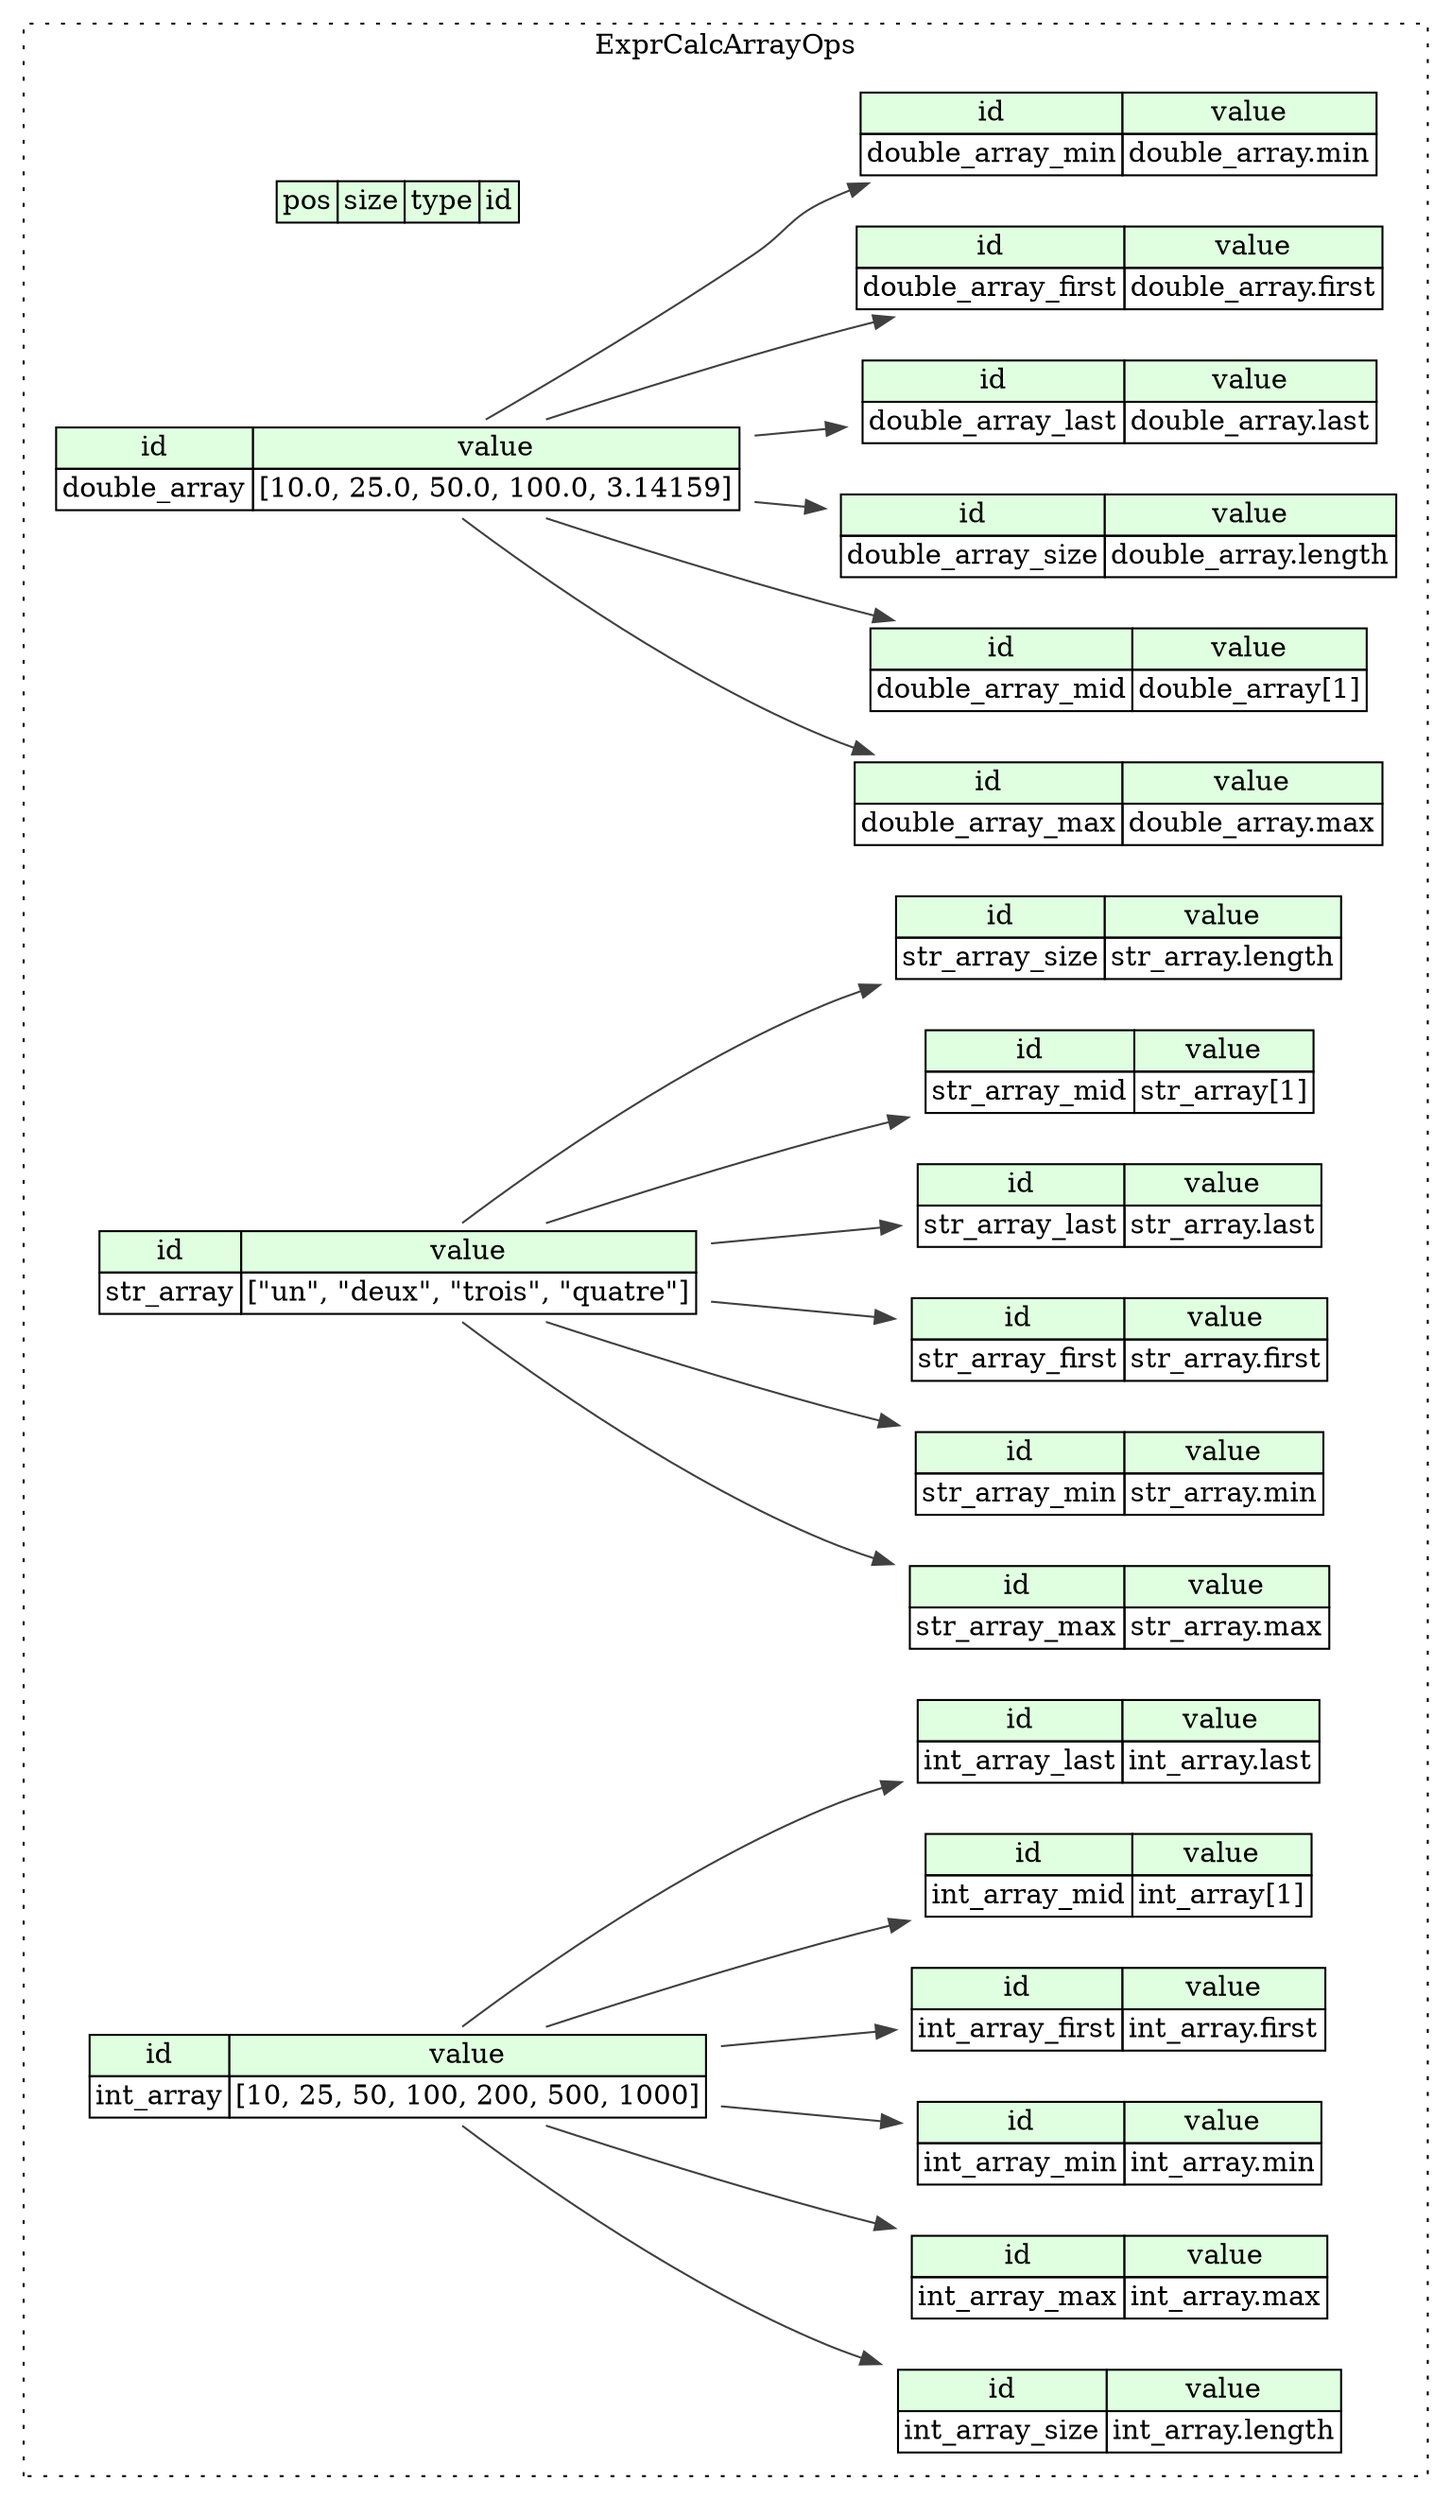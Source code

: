 digraph {
	rankdir=LR;
	node [shape=plaintext];
	subgraph cluster__expr_calc_array_ops {
		label="ExprCalcArrayOps";
		graph[style=dotted];

		expr_calc_array_ops__seq [label=<<TABLE BORDER="0" CELLBORDER="1" CELLSPACING="0">
			<TR><TD BGCOLOR="#E0FFE0">pos</TD><TD BGCOLOR="#E0FFE0">size</TD><TD BGCOLOR="#E0FFE0">type</TD><TD BGCOLOR="#E0FFE0">id</TD></TR>
		</TABLE>>];
		expr_calc_array_ops__inst__double_array [label=<<TABLE BORDER="0" CELLBORDER="1" CELLSPACING="0">
			<TR><TD BGCOLOR="#E0FFE0">id</TD><TD BGCOLOR="#E0FFE0">value</TD></TR>
			<TR><TD>double_array</TD><TD>[10.0, 25.0, 50.0, 100.0, 3.14159]</TD></TR>
		</TABLE>>];
		expr_calc_array_ops__inst__int_array_size [label=<<TABLE BORDER="0" CELLBORDER="1" CELLSPACING="0">
			<TR><TD BGCOLOR="#E0FFE0">id</TD><TD BGCOLOR="#E0FFE0">value</TD></TR>
			<TR><TD>int_array_size</TD><TD>int_array.length</TD></TR>
		</TABLE>>];
		expr_calc_array_ops__inst__int_array_max [label=<<TABLE BORDER="0" CELLBORDER="1" CELLSPACING="0">
			<TR><TD BGCOLOR="#E0FFE0">id</TD><TD BGCOLOR="#E0FFE0">value</TD></TR>
			<TR><TD>int_array_max</TD><TD>int_array.max</TD></TR>
		</TABLE>>];
		expr_calc_array_ops__inst__double_array_max [label=<<TABLE BORDER="0" CELLBORDER="1" CELLSPACING="0">
			<TR><TD BGCOLOR="#E0FFE0">id</TD><TD BGCOLOR="#E0FFE0">value</TD></TR>
			<TR><TD>double_array_max</TD><TD>double_array.max</TD></TR>
		</TABLE>>];
		expr_calc_array_ops__inst__str_array_max [label=<<TABLE BORDER="0" CELLBORDER="1" CELLSPACING="0">
			<TR><TD BGCOLOR="#E0FFE0">id</TD><TD BGCOLOR="#E0FFE0">value</TD></TR>
			<TR><TD>str_array_max</TD><TD>str_array.max</TD></TR>
		</TABLE>>];
		expr_calc_array_ops__inst__str_array_min [label=<<TABLE BORDER="0" CELLBORDER="1" CELLSPACING="0">
			<TR><TD BGCOLOR="#E0FFE0">id</TD><TD BGCOLOR="#E0FFE0">value</TD></TR>
			<TR><TD>str_array_min</TD><TD>str_array.min</TD></TR>
		</TABLE>>];
		expr_calc_array_ops__inst__double_array_mid [label=<<TABLE BORDER="0" CELLBORDER="1" CELLSPACING="0">
			<TR><TD BGCOLOR="#E0FFE0">id</TD><TD BGCOLOR="#E0FFE0">value</TD></TR>
			<TR><TD>double_array_mid</TD><TD>double_array[1]</TD></TR>
		</TABLE>>];
		expr_calc_array_ops__inst__str_array [label=<<TABLE BORDER="0" CELLBORDER="1" CELLSPACING="0">
			<TR><TD BGCOLOR="#E0FFE0">id</TD><TD BGCOLOR="#E0FFE0">value</TD></TR>
			<TR><TD>str_array</TD><TD>[&quot;un&quot;, &quot;deux&quot;, &quot;trois&quot;, &quot;quatre&quot;]</TD></TR>
		</TABLE>>];
		expr_calc_array_ops__inst__double_array_size [label=<<TABLE BORDER="0" CELLBORDER="1" CELLSPACING="0">
			<TR><TD BGCOLOR="#E0FFE0">id</TD><TD BGCOLOR="#E0FFE0">value</TD></TR>
			<TR><TD>double_array_size</TD><TD>double_array.length</TD></TR>
		</TABLE>>];
		expr_calc_array_ops__inst__str_array_first [label=<<TABLE BORDER="0" CELLBORDER="1" CELLSPACING="0">
			<TR><TD BGCOLOR="#E0FFE0">id</TD><TD BGCOLOR="#E0FFE0">value</TD></TR>
			<TR><TD>str_array_first</TD><TD>str_array.first</TD></TR>
		</TABLE>>];
		expr_calc_array_ops__inst__str_array_last [label=<<TABLE BORDER="0" CELLBORDER="1" CELLSPACING="0">
			<TR><TD BGCOLOR="#E0FFE0">id</TD><TD BGCOLOR="#E0FFE0">value</TD></TR>
			<TR><TD>str_array_last</TD><TD>str_array.last</TD></TR>
		</TABLE>>];
		expr_calc_array_ops__inst__str_array_mid [label=<<TABLE BORDER="0" CELLBORDER="1" CELLSPACING="0">
			<TR><TD BGCOLOR="#E0FFE0">id</TD><TD BGCOLOR="#E0FFE0">value</TD></TR>
			<TR><TD>str_array_mid</TD><TD>str_array[1]</TD></TR>
		</TABLE>>];
		expr_calc_array_ops__inst__double_array_last [label=<<TABLE BORDER="0" CELLBORDER="1" CELLSPACING="0">
			<TR><TD BGCOLOR="#E0FFE0">id</TD><TD BGCOLOR="#E0FFE0">value</TD></TR>
			<TR><TD>double_array_last</TD><TD>double_array.last</TD></TR>
		</TABLE>>];
		expr_calc_array_ops__inst__int_array_min [label=<<TABLE BORDER="0" CELLBORDER="1" CELLSPACING="0">
			<TR><TD BGCOLOR="#E0FFE0">id</TD><TD BGCOLOR="#E0FFE0">value</TD></TR>
			<TR><TD>int_array_min</TD><TD>int_array.min</TD></TR>
		</TABLE>>];
		expr_calc_array_ops__inst__str_array_size [label=<<TABLE BORDER="0" CELLBORDER="1" CELLSPACING="0">
			<TR><TD BGCOLOR="#E0FFE0">id</TD><TD BGCOLOR="#E0FFE0">value</TD></TR>
			<TR><TD>str_array_size</TD><TD>str_array.length</TD></TR>
		</TABLE>>];
		expr_calc_array_ops__inst__int_array_first [label=<<TABLE BORDER="0" CELLBORDER="1" CELLSPACING="0">
			<TR><TD BGCOLOR="#E0FFE0">id</TD><TD BGCOLOR="#E0FFE0">value</TD></TR>
			<TR><TD>int_array_first</TD><TD>int_array.first</TD></TR>
		</TABLE>>];
		expr_calc_array_ops__inst__double_array_first [label=<<TABLE BORDER="0" CELLBORDER="1" CELLSPACING="0">
			<TR><TD BGCOLOR="#E0FFE0">id</TD><TD BGCOLOR="#E0FFE0">value</TD></TR>
			<TR><TD>double_array_first</TD><TD>double_array.first</TD></TR>
		</TABLE>>];
		expr_calc_array_ops__inst__int_array_mid [label=<<TABLE BORDER="0" CELLBORDER="1" CELLSPACING="0">
			<TR><TD BGCOLOR="#E0FFE0">id</TD><TD BGCOLOR="#E0FFE0">value</TD></TR>
			<TR><TD>int_array_mid</TD><TD>int_array[1]</TD></TR>
		</TABLE>>];
		expr_calc_array_ops__inst__double_array_min [label=<<TABLE BORDER="0" CELLBORDER="1" CELLSPACING="0">
			<TR><TD BGCOLOR="#E0FFE0">id</TD><TD BGCOLOR="#E0FFE0">value</TD></TR>
			<TR><TD>double_array_min</TD><TD>double_array.min</TD></TR>
		</TABLE>>];
		expr_calc_array_ops__inst__int_array [label=<<TABLE BORDER="0" CELLBORDER="1" CELLSPACING="0">
			<TR><TD BGCOLOR="#E0FFE0">id</TD><TD BGCOLOR="#E0FFE0">value</TD></TR>
			<TR><TD>int_array</TD><TD>[10, 25, 50, 100, 200, 500, 1000]</TD></TR>
		</TABLE>>];
		expr_calc_array_ops__inst__int_array_last [label=<<TABLE BORDER="0" CELLBORDER="1" CELLSPACING="0">
			<TR><TD BGCOLOR="#E0FFE0">id</TD><TD BGCOLOR="#E0FFE0">value</TD></TR>
			<TR><TD>int_array_last</TD><TD>int_array.last</TD></TR>
		</TABLE>>];
	}
	expr_calc_array_ops__inst__int_array:int_array_type -> expr_calc_array_ops__inst__int_array_size [color="#404040"];
	expr_calc_array_ops__inst__int_array:int_array_type -> expr_calc_array_ops__inst__int_array_max [color="#404040"];
	expr_calc_array_ops__inst__double_array:double_array_type -> expr_calc_array_ops__inst__double_array_max [color="#404040"];
	expr_calc_array_ops__inst__str_array:str_array_type -> expr_calc_array_ops__inst__str_array_max [color="#404040"];
	expr_calc_array_ops__inst__str_array:str_array_type -> expr_calc_array_ops__inst__str_array_min [color="#404040"];
	expr_calc_array_ops__inst__double_array:double_array_type -> expr_calc_array_ops__inst__double_array_mid [color="#404040"];
	expr_calc_array_ops__inst__double_array:double_array_type -> expr_calc_array_ops__inst__double_array_size [color="#404040"];
	expr_calc_array_ops__inst__str_array:str_array_type -> expr_calc_array_ops__inst__str_array_first [color="#404040"];
	expr_calc_array_ops__inst__str_array:str_array_type -> expr_calc_array_ops__inst__str_array_last [color="#404040"];
	expr_calc_array_ops__inst__str_array:str_array_type -> expr_calc_array_ops__inst__str_array_mid [color="#404040"];
	expr_calc_array_ops__inst__double_array:double_array_type -> expr_calc_array_ops__inst__double_array_last [color="#404040"];
	expr_calc_array_ops__inst__int_array:int_array_type -> expr_calc_array_ops__inst__int_array_min [color="#404040"];
	expr_calc_array_ops__inst__str_array:str_array_type -> expr_calc_array_ops__inst__str_array_size [color="#404040"];
	expr_calc_array_ops__inst__int_array:int_array_type -> expr_calc_array_ops__inst__int_array_first [color="#404040"];
	expr_calc_array_ops__inst__double_array:double_array_type -> expr_calc_array_ops__inst__double_array_first [color="#404040"];
	expr_calc_array_ops__inst__int_array:int_array_type -> expr_calc_array_ops__inst__int_array_mid [color="#404040"];
	expr_calc_array_ops__inst__double_array:double_array_type -> expr_calc_array_ops__inst__double_array_min [color="#404040"];
	expr_calc_array_ops__inst__int_array:int_array_type -> expr_calc_array_ops__inst__int_array_last [color="#404040"];
}
